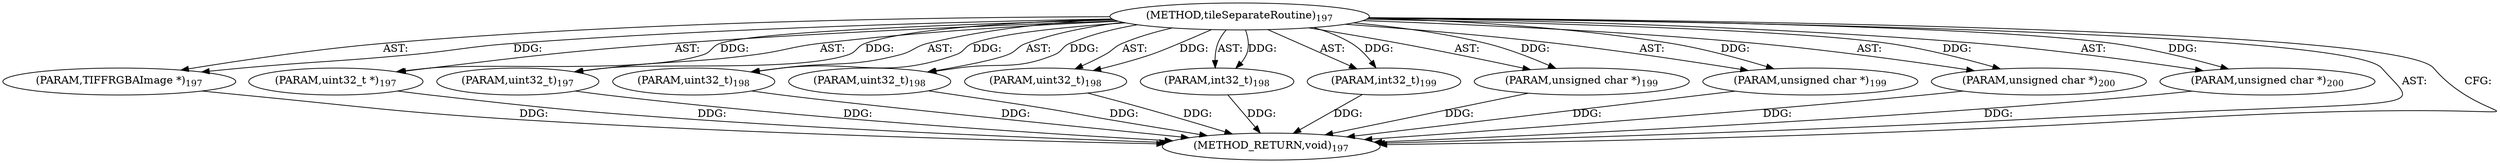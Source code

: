 digraph "tileSeparateRoutine" {  
"8223" [label = <(METHOD,tileSeparateRoutine)<SUB>197</SUB>> ]
"8224" [label = <(PARAM,TIFFRGBAImage *)<SUB>197</SUB>> ]
"8225" [label = <(PARAM,uint32_t *)<SUB>197</SUB>> ]
"8226" [label = <(PARAM,uint32_t)<SUB>197</SUB>> ]
"8227" [label = <(PARAM,uint32_t)<SUB>198</SUB>> ]
"8228" [label = <(PARAM,uint32_t)<SUB>198</SUB>> ]
"8229" [label = <(PARAM,uint32_t)<SUB>198</SUB>> ]
"8230" [label = <(PARAM,int32_t)<SUB>198</SUB>> ]
"8231" [label = <(PARAM,int32_t)<SUB>199</SUB>> ]
"8232" [label = <(PARAM,unsigned char *)<SUB>199</SUB>> ]
"8233" [label = <(PARAM,unsigned char *)<SUB>199</SUB>> ]
"8234" [label = <(PARAM,unsigned char *)<SUB>200</SUB>> ]
"8235" [label = <(PARAM,unsigned char *)<SUB>200</SUB>> ]
"8236" [label = <(METHOD_RETURN,void)<SUB>197</SUB>> ]
  "8223" -> "8224"  [ label = "AST: "] 
  "8223" -> "8225"  [ label = "AST: "] 
  "8223" -> "8226"  [ label = "AST: "] 
  "8223" -> "8227"  [ label = "AST: "] 
  "8223" -> "8228"  [ label = "AST: "] 
  "8223" -> "8229"  [ label = "AST: "] 
  "8223" -> "8230"  [ label = "AST: "] 
  "8223" -> "8231"  [ label = "AST: "] 
  "8223" -> "8232"  [ label = "AST: "] 
  "8223" -> "8233"  [ label = "AST: "] 
  "8223" -> "8234"  [ label = "AST: "] 
  "8223" -> "8235"  [ label = "AST: "] 
  "8223" -> "8236"  [ label = "AST: "] 
  "8223" -> "8236"  [ label = "CFG: "] 
  "8224" -> "8236"  [ label = "DDG: "] 
  "8225" -> "8236"  [ label = "DDG: "] 
  "8226" -> "8236"  [ label = "DDG: "] 
  "8227" -> "8236"  [ label = "DDG: "] 
  "8228" -> "8236"  [ label = "DDG: "] 
  "8229" -> "8236"  [ label = "DDG: "] 
  "8230" -> "8236"  [ label = "DDG: "] 
  "8231" -> "8236"  [ label = "DDG: "] 
  "8232" -> "8236"  [ label = "DDG: "] 
  "8233" -> "8236"  [ label = "DDG: "] 
  "8234" -> "8236"  [ label = "DDG: "] 
  "8235" -> "8236"  [ label = "DDG: "] 
  "8223" -> "8224"  [ label = "DDG: "] 
  "8223" -> "8225"  [ label = "DDG: "] 
  "8223" -> "8226"  [ label = "DDG: "] 
  "8223" -> "8227"  [ label = "DDG: "] 
  "8223" -> "8228"  [ label = "DDG: "] 
  "8223" -> "8229"  [ label = "DDG: "] 
  "8223" -> "8230"  [ label = "DDG: "] 
  "8223" -> "8231"  [ label = "DDG: "] 
  "8223" -> "8232"  [ label = "DDG: "] 
  "8223" -> "8233"  [ label = "DDG: "] 
  "8223" -> "8234"  [ label = "DDG: "] 
  "8223" -> "8235"  [ label = "DDG: "] 
}
